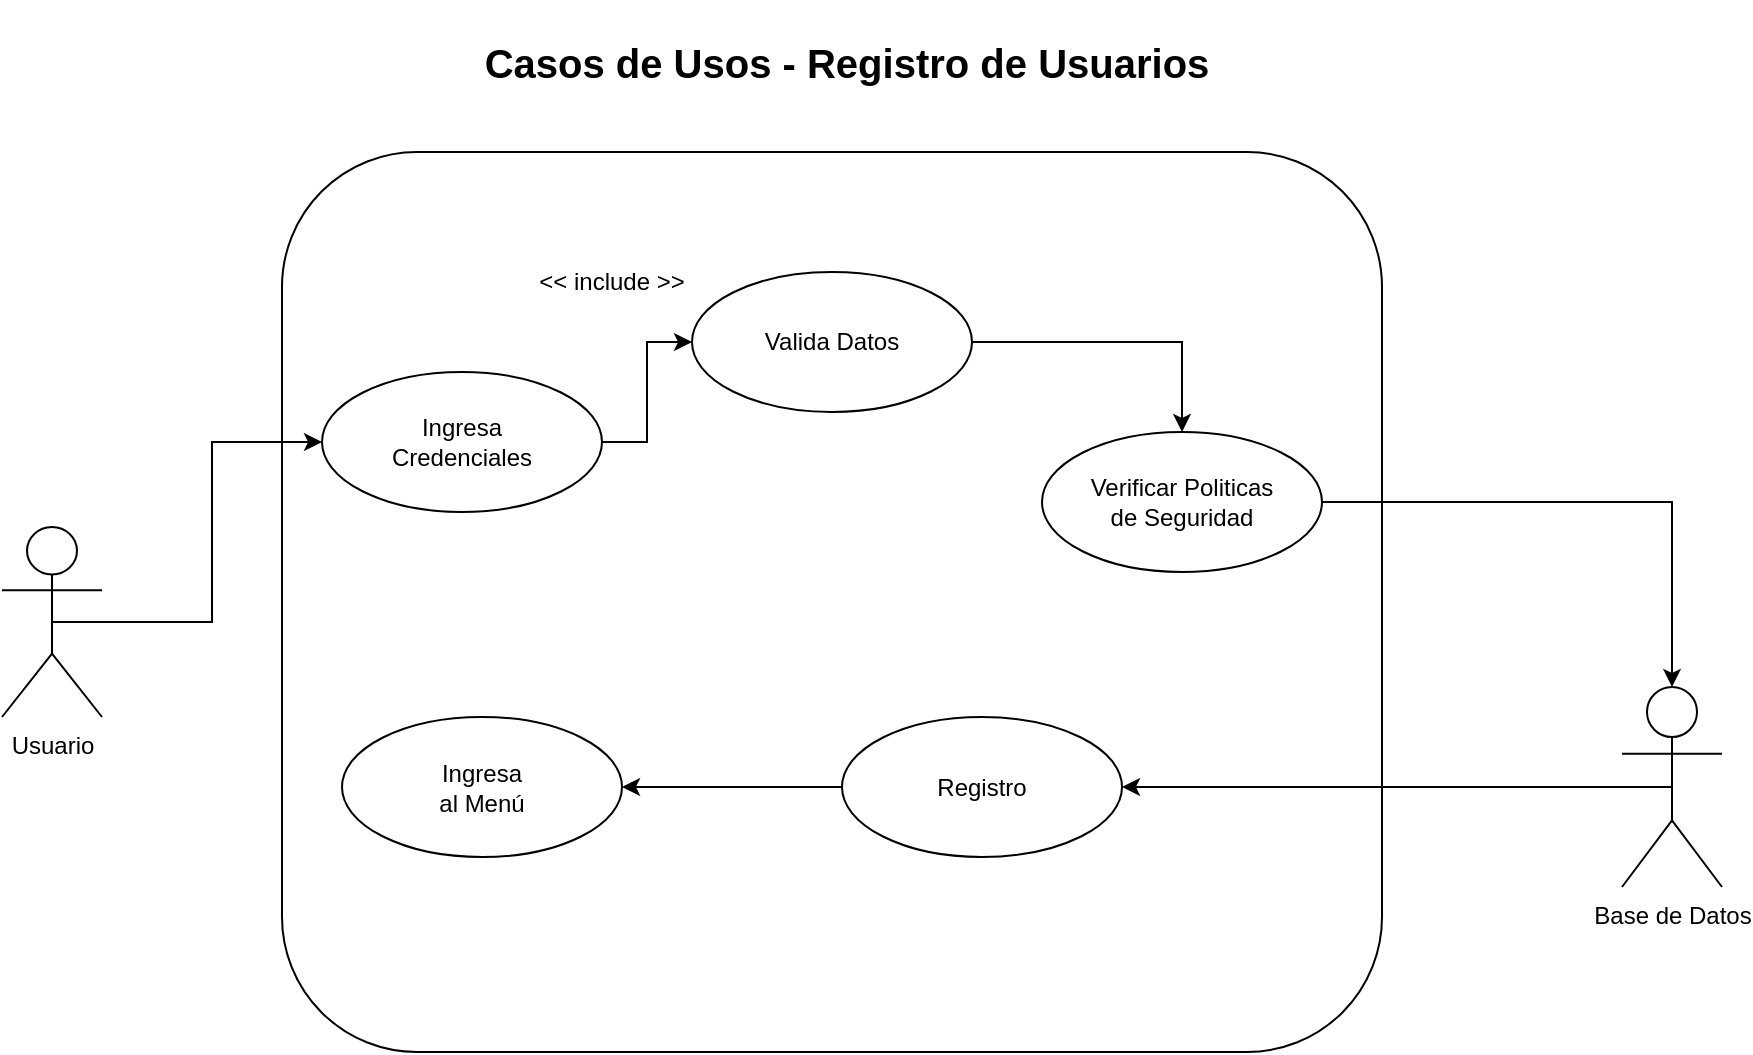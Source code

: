 <mxfile version="27.0.2">
  <diagram name="Página-1" id="5hIjsbaCpTf4_EqwYwrd">
    <mxGraphModel dx="972" dy="1734" grid="1" gridSize="10" guides="1" tooltips="1" connect="1" arrows="1" fold="1" page="1" pageScale="1" pageWidth="827" pageHeight="1169" math="0" shadow="0">
      <root>
        <mxCell id="0" />
        <mxCell id="1" parent="0" />
        <mxCell id="5G2NS2qgoAP8DJX1MPoN-1" value="" style="rounded=1;whiteSpace=wrap;html=1;fillColor=none;strokeColor=default;movable=0;resizable=0;rotatable=0;deletable=0;editable=0;locked=1;connectable=0;" parent="1" vertex="1">
          <mxGeometry x="220" y="40" width="550" height="450" as="geometry" />
        </mxCell>
        <mxCell id="5G2NS2qgoAP8DJX1MPoN-2" style="edgeStyle=orthogonalEdgeStyle;rounded=0;orthogonalLoop=1;jettySize=auto;html=1;entryX=0;entryY=0.5;entryDx=0;entryDy=0;exitX=0.5;exitY=0.5;exitDx=0;exitDy=0;exitPerimeter=0;" parent="1" source="5G2NS2qgoAP8DJX1MPoN-3" target="5G2NS2qgoAP8DJX1MPoN-5" edge="1">
          <mxGeometry relative="1" as="geometry">
            <mxPoint x="140" y="275" as="sourcePoint" />
          </mxGeometry>
        </mxCell>
        <mxCell id="5G2NS2qgoAP8DJX1MPoN-3" value="Usuario" style="shape=umlActor;verticalLabelPosition=bottom;verticalAlign=top;html=1;" parent="1" vertex="1">
          <mxGeometry x="80" y="227.5" width="50" height="95" as="geometry" />
        </mxCell>
        <mxCell id="5G2NS2qgoAP8DJX1MPoN-4" style="edgeStyle=orthogonalEdgeStyle;rounded=0;orthogonalLoop=1;jettySize=auto;html=1;exitX=1;exitY=0.5;exitDx=0;exitDy=0;entryX=0;entryY=0.5;entryDx=0;entryDy=0;" parent="1" source="5G2NS2qgoAP8DJX1MPoN-5" target="5G2NS2qgoAP8DJX1MPoN-10" edge="1">
          <mxGeometry relative="1" as="geometry" />
        </mxCell>
        <mxCell id="5G2NS2qgoAP8DJX1MPoN-5" value="Ingresa&lt;div&gt;Credenciales&lt;/div&gt;" style="ellipse;whiteSpace=wrap;html=1;" parent="1" vertex="1">
          <mxGeometry x="240" y="150" width="140" height="70" as="geometry" />
        </mxCell>
        <mxCell id="5G2NS2qgoAP8DJX1MPoN-6" style="edgeStyle=orthogonalEdgeStyle;rounded=0;orthogonalLoop=1;jettySize=auto;html=1;exitX=0;exitY=0.5;exitDx=0;exitDy=0;entryX=1;entryY=0.5;entryDx=0;entryDy=0;" parent="1" source="5G2NS2qgoAP8DJX1MPoN-7" target="5G2NS2qgoAP8DJX1MPoN-11" edge="1">
          <mxGeometry relative="1" as="geometry">
            <mxPoint x="450" y="350" as="targetPoint" />
          </mxGeometry>
        </mxCell>
        <mxCell id="5G2NS2qgoAP8DJX1MPoN-7" value="Registro" style="ellipse;whiteSpace=wrap;html=1;" parent="1" vertex="1">
          <mxGeometry x="500" y="322.5" width="140" height="70" as="geometry" />
        </mxCell>
        <mxCell id="5G2NS2qgoAP8DJX1MPoN-8" value="&amp;lt;&amp;lt; include &amp;gt;&amp;gt;" style="text;html=1;align=center;verticalAlign=middle;whiteSpace=wrap;rounded=0;" parent="1" vertex="1">
          <mxGeometry x="340" y="90" width="90" height="30" as="geometry" />
        </mxCell>
        <mxCell id="Xj2y9jhZU2Z0p5fVJHXv-2" style="edgeStyle=orthogonalEdgeStyle;rounded=0;orthogonalLoop=1;jettySize=auto;html=1;exitX=1;exitY=0.5;exitDx=0;exitDy=0;" edge="1" parent="1" source="5G2NS2qgoAP8DJX1MPoN-10" target="Xj2y9jhZU2Z0p5fVJHXv-1">
          <mxGeometry relative="1" as="geometry" />
        </mxCell>
        <mxCell id="5G2NS2qgoAP8DJX1MPoN-10" value="Valida Datos" style="ellipse;whiteSpace=wrap;html=1;" parent="1" vertex="1">
          <mxGeometry x="425" y="100" width="140" height="70" as="geometry" />
        </mxCell>
        <mxCell id="5G2NS2qgoAP8DJX1MPoN-11" value="Ingresa&lt;div&gt;al Menú&lt;/div&gt;" style="ellipse;whiteSpace=wrap;html=1;" parent="1" vertex="1">
          <mxGeometry x="250" y="322.5" width="140" height="70" as="geometry" />
        </mxCell>
        <mxCell id="5G2NS2qgoAP8DJX1MPoN-12" value="&lt;h1&gt;&lt;b&gt;&lt;font face=&quot;Helvetica&quot; style=&quot;font-size: 20px;&quot;&gt;Casos de Usos - Registro de Usuarios&lt;/font&gt;&lt;/b&gt;&lt;/h1&gt;" style="text;html=1;align=center;verticalAlign=middle;whiteSpace=wrap;rounded=0;" parent="1" vertex="1">
          <mxGeometry x="230" y="-20" width="545" height="30" as="geometry" />
        </mxCell>
        <mxCell id="5G2NS2qgoAP8DJX1MPoN-19" style="edgeStyle=orthogonalEdgeStyle;rounded=0;orthogonalLoop=1;jettySize=auto;html=1;exitX=0.5;exitY=0.5;exitDx=0;exitDy=0;exitPerimeter=0;entryX=1;entryY=0.5;entryDx=0;entryDy=0;" parent="1" source="5G2NS2qgoAP8DJX1MPoN-15" target="5G2NS2qgoAP8DJX1MPoN-7" edge="1">
          <mxGeometry relative="1" as="geometry" />
        </mxCell>
        <mxCell id="5G2NS2qgoAP8DJX1MPoN-15" value="Base de Datos&lt;div&gt;&lt;br&gt;&lt;/div&gt;" style="shape=umlActor;verticalLabelPosition=bottom;verticalAlign=top;html=1;outlineConnect=0;" parent="1" vertex="1">
          <mxGeometry x="890" y="307.5" width="50" height="100" as="geometry" />
        </mxCell>
        <mxCell id="Xj2y9jhZU2Z0p5fVJHXv-1" value="Verificar Politicas&lt;div&gt;de Seguridad&lt;/div&gt;" style="ellipse;whiteSpace=wrap;html=1;" vertex="1" parent="1">
          <mxGeometry x="600" y="180" width="140" height="70" as="geometry" />
        </mxCell>
        <mxCell id="Xj2y9jhZU2Z0p5fVJHXv-3" style="edgeStyle=orthogonalEdgeStyle;rounded=0;orthogonalLoop=1;jettySize=auto;html=1;exitX=1;exitY=0.5;exitDx=0;exitDy=0;entryX=0.5;entryY=0;entryDx=0;entryDy=0;entryPerimeter=0;" edge="1" parent="1" source="Xj2y9jhZU2Z0p5fVJHXv-1" target="5G2NS2qgoAP8DJX1MPoN-15">
          <mxGeometry relative="1" as="geometry" />
        </mxCell>
      </root>
    </mxGraphModel>
  </diagram>
</mxfile>
